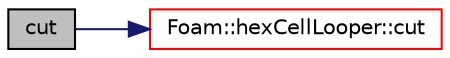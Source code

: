 digraph "cut"
{
  bgcolor="transparent";
  edge [fontname="Helvetica",fontsize="10",labelfontname="Helvetica",labelfontsize="10"];
  node [fontname="Helvetica",fontsize="10",shape=record];
  rankdir="LR";
  Node416 [label="cut",height=0.2,width=0.4,color="black", fillcolor="grey75", style="filled", fontcolor="black"];
  Node416 -> Node417 [color="midnightblue",fontsize="10",style="solid",fontname="Helvetica"];
  Node417 [label="Foam::hexCellLooper::cut",height=0.2,width=0.4,color="red",URL="$a22225.html#aa1626fec2bbc271e971cdf7baab8f534",tooltip="Create cut along circumference of celli. Gets current mesh cuts. "];
}
